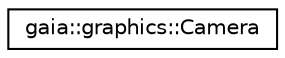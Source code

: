 digraph G
{
  edge [fontname="Helvetica",fontsize="10",labelfontname="Helvetica",labelfontsize="10"];
  node [fontname="Helvetica",fontsize="10",shape=record];
  rankdir=LR;
  Node1 [label="gaia::graphics::Camera",height=0.2,width=0.4,color="black", fillcolor="white", style="filled",URL="$d4/dde/classgaia_1_1graphics_1_1_camera.html",tooltip="A camera instance can be used to compute 3D transformations and generate a matrix that can be applied..."];
}
